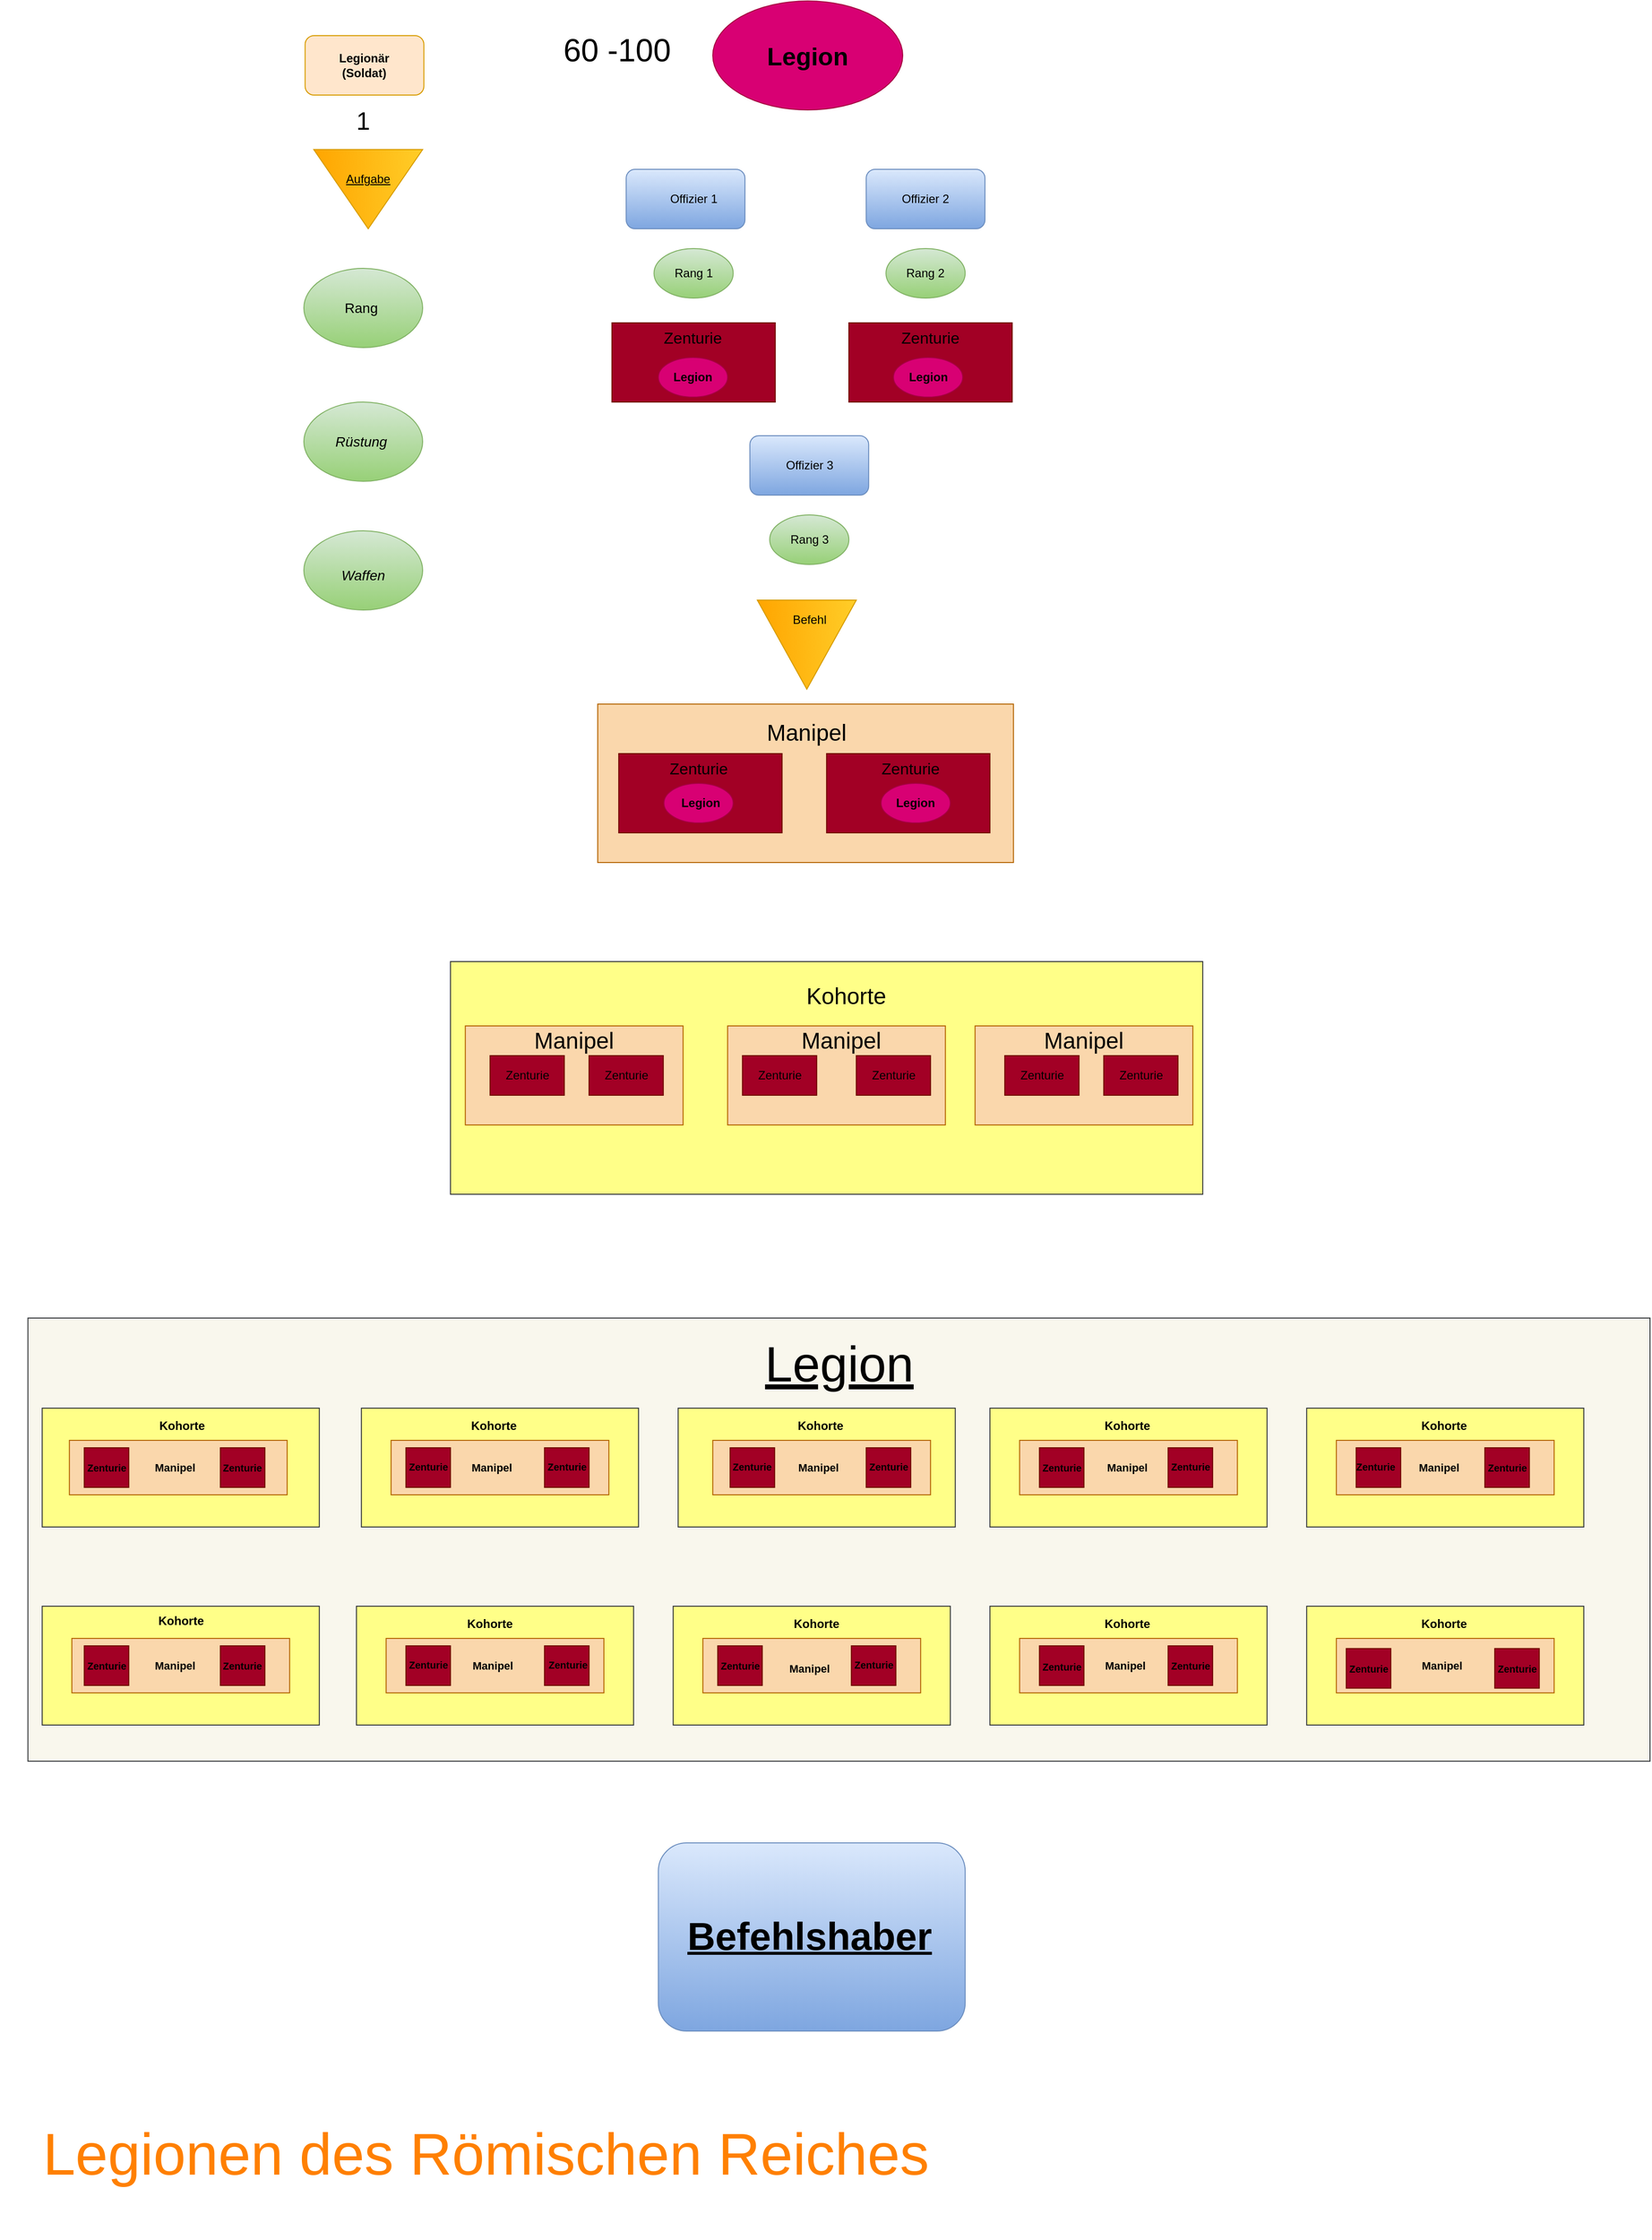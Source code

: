 <mxfile version="21.3.8" type="github">
  <diagram name="Seite-1" id="kPt4DwSDLzO4RaTnzeHO">
    <mxGraphModel dx="1976" dy="1229" grid="1" gridSize="10" guides="1" tooltips="1" connect="1" arrows="1" fold="1" page="1" pageScale="1" pageWidth="827" pageHeight="1169" math="0" shadow="0">
      <root>
        <mxCell id="0" />
        <mxCell id="1" parent="0" />
        <mxCell id="Y0GOm2_EZQEgUlRysN5h-156" value="" style="rounded=1;whiteSpace=wrap;html=1;fillColor=#ffe6cc;strokeColor=#d79b00;" vertex="1" parent="1">
          <mxGeometry x="321.25" y="65" width="120" height="60" as="geometry" />
        </mxCell>
        <mxCell id="Y0GOm2_EZQEgUlRysN5h-154" value="" style="rounded=0;whiteSpace=wrap;html=1;fillColor=#f9f7ed;strokeColor=#36393d;" vertex="1" parent="1">
          <mxGeometry x="41.24" y="1360" width="1638.75" height="447.5" as="geometry" />
        </mxCell>
        <mxCell id="Y0GOm2_EZQEgUlRysN5h-61" value="" style="rounded=0;whiteSpace=wrap;html=1;fillColor=#ffff88;strokeColor=#36393d;" vertex="1" parent="1">
          <mxGeometry x="468.12" y="1000" width="760" height="235" as="geometry" />
        </mxCell>
        <mxCell id="Y0GOm2_EZQEgUlRysN5h-28" value="" style="rounded=0;whiteSpace=wrap;html=1;fillColor=#fad7ac;strokeColor=#b46504;" vertex="1" parent="1">
          <mxGeometry x="616.87" y="740" width="420" height="160" as="geometry" />
        </mxCell>
        <mxCell id="Y0GOm2_EZQEgUlRysN5h-2" value="&lt;font color=&quot;#000000&quot;&gt;Legionär&lt;br&gt;(Soldat)&lt;/font&gt;" style="text;strokeColor=none;align=center;fillColor=none;html=1;verticalAlign=middle;whiteSpace=wrap;rounded=0;fontStyle=1" vertex="1" parent="1">
          <mxGeometry x="351.25" y="80" width="60" height="30" as="geometry" />
        </mxCell>
        <mxCell id="Y0GOm2_EZQEgUlRysN5h-3" value="" style="ellipse;whiteSpace=wrap;html=1;fillColor=#d80073;fontColor=#ffffff;strokeColor=#A50040;" vertex="1" parent="1">
          <mxGeometry x="733.12" y="30" width="191.88" height="110" as="geometry" />
        </mxCell>
        <mxCell id="Y0GOm2_EZQEgUlRysN5h-4" value="Legion" style="text;strokeColor=none;align=center;fillColor=none;html=1;verticalAlign=middle;whiteSpace=wrap;rounded=0;fontColor=#000000;fontStyle=1;fontSize=25;" vertex="1" parent="1">
          <mxGeometry x="793.97" y="65" width="70.18" height="40" as="geometry" />
        </mxCell>
        <mxCell id="Y0GOm2_EZQEgUlRysN5h-6" value="" style="rounded=0;whiteSpace=wrap;html=1;fillColor=#a20025;fontColor=#ffffff;strokeColor=#6F0000;" vertex="1" parent="1">
          <mxGeometry x="631.25" y="355" width="165" height="80" as="geometry" />
        </mxCell>
        <mxCell id="Y0GOm2_EZQEgUlRysN5h-7" value="Zenturie" style="text;strokeColor=none;align=center;fillColor=none;html=1;verticalAlign=middle;whiteSpace=wrap;rounded=0;fontColor=#000000;fontSize=16;" vertex="1" parent="1">
          <mxGeometry x="683.12" y="355" width="60" height="30" as="geometry" />
        </mxCell>
        <mxCell id="Y0GOm2_EZQEgUlRysN5h-8" value="60 -100" style="text;html=1;strokeColor=none;fillColor=none;align=center;verticalAlign=middle;whiteSpace=wrap;rounded=0;rotation=0;fontSize=32;" vertex="1" parent="1">
          <mxGeometry x="579.71" y="65" width="113.41" height="30" as="geometry" />
        </mxCell>
        <mxCell id="Y0GOm2_EZQEgUlRysN5h-9" value="" style="ellipse;whiteSpace=wrap;html=1;fillColor=#d5e8d4;strokeColor=#82b366;gradientColor=#97d077;" vertex="1" parent="1">
          <mxGeometry x="320" y="300" width="120" height="80" as="geometry" />
        </mxCell>
        <mxCell id="Y0GOm2_EZQEgUlRysN5h-10" value="" style="ellipse;whiteSpace=wrap;html=1;fillColor=#d5e8d4;gradientColor=#97d077;strokeColor=#82b366;" vertex="1" parent="1">
          <mxGeometry x="320" y="435" width="120" height="80" as="geometry" />
        </mxCell>
        <mxCell id="Y0GOm2_EZQEgUlRysN5h-11" value="" style="ellipse;whiteSpace=wrap;html=1;fillColor=#d5e8d4;gradientColor=#97d077;strokeColor=#82b366;" vertex="1" parent="1">
          <mxGeometry x="320" y="565" width="120" height="80" as="geometry" />
        </mxCell>
        <mxCell id="Y0GOm2_EZQEgUlRysN5h-12" value="Rang" style="text;strokeColor=none;align=center;fillColor=none;html=1;verticalAlign=middle;whiteSpace=wrap;rounded=0;glass=0;fontSize=14;fontColor=#000000;" vertex="1" parent="1">
          <mxGeometry x="347.5" y="325" width="60" height="30" as="geometry" />
        </mxCell>
        <mxCell id="Y0GOm2_EZQEgUlRysN5h-13" value="&lt;i&gt;Rüstung&lt;/i&gt;" style="text;strokeColor=none;align=center;fillColor=none;html=1;verticalAlign=middle;whiteSpace=wrap;rounded=0;fontSize=14;fontColor=#000000;" vertex="1" parent="1">
          <mxGeometry x="347.5" y="460" width="60" height="30" as="geometry" />
        </mxCell>
        <mxCell id="Y0GOm2_EZQEgUlRysN5h-14" value="Waffen" style="text;strokeColor=none;align=center;fillColor=none;html=1;verticalAlign=middle;whiteSpace=wrap;rounded=0;fontSize=14;fontColor=#000000;fontStyle=2" vertex="1" parent="1">
          <mxGeometry x="350" y="595" width="60" height="30" as="geometry" />
        </mxCell>
        <mxCell id="Y0GOm2_EZQEgUlRysN5h-17" value="" style="triangle;whiteSpace=wrap;html=1;rotation=90;fillColor=#ffcd28;gradientColor=#ffa500;strokeColor=#d79b00;" vertex="1" parent="1">
          <mxGeometry x="345" y="165" width="80" height="110" as="geometry" />
        </mxCell>
        <mxCell id="Y0GOm2_EZQEgUlRysN5h-19" value="Aufgabe" style="text;strokeColor=none;align=center;fillColor=none;html=1;verticalAlign=middle;whiteSpace=wrap;rounded=0;fontColor=#000000;fontStyle=4" vertex="1" parent="1">
          <mxGeometry x="355" y="195" width="60" height="30" as="geometry" />
        </mxCell>
        <mxCell id="Y0GOm2_EZQEgUlRysN5h-20" value="" style="rounded=1;whiteSpace=wrap;html=1;fillColor=#dae8fc;gradientColor=#7ea6e0;strokeColor=#6c8ebf;" vertex="1" parent="1">
          <mxGeometry x="645.62" y="200" width="120" height="60" as="geometry" />
        </mxCell>
        <mxCell id="Y0GOm2_EZQEgUlRysN5h-21" value="Offizier 1" style="text;strokeColor=none;align=center;fillColor=none;html=1;verticalAlign=middle;whiteSpace=wrap;rounded=0;fontColor=#000000;" vertex="1" parent="1">
          <mxGeometry x="683.75" y="215" width="60" height="30" as="geometry" />
        </mxCell>
        <mxCell id="Y0GOm2_EZQEgUlRysN5h-22" value="" style="triangle;whiteSpace=wrap;html=1;rotation=90;fillColor=#ffcd28;gradientColor=#ffa500;strokeColor=#d79b00;" vertex="1" parent="1">
          <mxGeometry x="783.12" y="630" width="90" height="100" as="geometry" />
        </mxCell>
        <mxCell id="Y0GOm2_EZQEgUlRysN5h-23" value="Befehl" style="text;strokeColor=none;align=center;fillColor=none;html=1;verticalAlign=middle;whiteSpace=wrap;rounded=0;fontColor=#000000;" vertex="1" parent="1">
          <mxGeometry x="801.25" y="639" width="60" height="31" as="geometry" />
        </mxCell>
        <mxCell id="Y0GOm2_EZQEgUlRysN5h-25" value="" style="rounded=0;whiteSpace=wrap;html=1;fillColor=#a20025;fontColor=#ffffff;strokeColor=#6F0000;" vertex="1" parent="1">
          <mxGeometry x="870.62" y="355" width="165" height="80" as="geometry" />
        </mxCell>
        <mxCell id="Y0GOm2_EZQEgUlRysN5h-26" value="Zenturie" style="text;strokeColor=none;align=center;fillColor=none;html=1;verticalAlign=middle;whiteSpace=wrap;rounded=0;fontColor=#000000;fontSize=16;" vertex="1" parent="1">
          <mxGeometry x="923.12" y="355" width="60" height="30" as="geometry" />
        </mxCell>
        <mxCell id="Y0GOm2_EZQEgUlRysN5h-29" value="&lt;font style=&quot;font-size: 23px;&quot; color=&quot;#000000&quot;&gt;Manipel&lt;/font&gt;" style="text;strokeColor=none;align=center;fillColor=none;html=1;verticalAlign=middle;whiteSpace=wrap;rounded=0;" vertex="1" parent="1">
          <mxGeometry x="698.12" y="754" width="260" height="30" as="geometry" />
        </mxCell>
        <mxCell id="Y0GOm2_EZQEgUlRysN5h-30" value="" style="rounded=1;whiteSpace=wrap;html=1;fillColor=#dae8fc;gradientColor=#7ea6e0;strokeColor=#6c8ebf;" vertex="1" parent="1">
          <mxGeometry x="888.11" y="200" width="120" height="60" as="geometry" />
        </mxCell>
        <mxCell id="Y0GOm2_EZQEgUlRysN5h-31" value="" style="rounded=1;whiteSpace=wrap;html=1;fillColor=#dae8fc;gradientColor=#7ea6e0;strokeColor=#6c8ebf;" vertex="1" parent="1">
          <mxGeometry x="770.62" y="469" width="120" height="60" as="geometry" />
        </mxCell>
        <mxCell id="Y0GOm2_EZQEgUlRysN5h-33" value="Offizier 2" style="text;strokeColor=none;align=center;fillColor=none;html=1;verticalAlign=middle;whiteSpace=wrap;rounded=0;fontColor=#000000;" vertex="1" parent="1">
          <mxGeometry x="918.11" y="215" width="60" height="30" as="geometry" />
        </mxCell>
        <mxCell id="Y0GOm2_EZQEgUlRysN5h-34" value="Offizier 3" style="text;strokeColor=none;align=center;fillColor=none;html=1;verticalAlign=middle;whiteSpace=wrap;rounded=0;fontColor=#000000;" vertex="1" parent="1">
          <mxGeometry x="800.62" y="484" width="60" height="30" as="geometry" />
        </mxCell>
        <mxCell id="Y0GOm2_EZQEgUlRysN5h-35" value="" style="ellipse;whiteSpace=wrap;html=1;fillColor=#d5e8d4;gradientColor=#97d077;strokeColor=#82b366;" vertex="1" parent="1">
          <mxGeometry x="673.75" y="280" width="80" height="50" as="geometry" />
        </mxCell>
        <mxCell id="Y0GOm2_EZQEgUlRysN5h-36" value="" style="ellipse;whiteSpace=wrap;html=1;fillColor=#d5e8d4;gradientColor=#97d077;strokeColor=#82b366;" vertex="1" parent="1">
          <mxGeometry x="908.11" y="280" width="80" height="50" as="geometry" />
        </mxCell>
        <mxCell id="Y0GOm2_EZQEgUlRysN5h-37" value="" style="ellipse;whiteSpace=wrap;html=1;fillColor=#d5e8d4;gradientColor=#97d077;strokeColor=#82b366;" vertex="1" parent="1">
          <mxGeometry x="790.62" y="549" width="80" height="50" as="geometry" />
        </mxCell>
        <mxCell id="Y0GOm2_EZQEgUlRysN5h-38" value="Rang 1" style="text;strokeColor=none;align=center;fillColor=none;html=1;verticalAlign=middle;whiteSpace=wrap;rounded=0;fontColor=#000000;" vertex="1" parent="1">
          <mxGeometry x="683.75" y="290" width="60" height="30" as="geometry" />
        </mxCell>
        <mxCell id="Y0GOm2_EZQEgUlRysN5h-39" value="Rang 2" style="text;strokeColor=none;align=center;fillColor=none;html=1;verticalAlign=middle;whiteSpace=wrap;rounded=0;fontColor=#000000;" vertex="1" parent="1">
          <mxGeometry x="918.11" y="290" width="60" height="30" as="geometry" />
        </mxCell>
        <mxCell id="Y0GOm2_EZQEgUlRysN5h-40" value="Rang 3" style="text;strokeColor=none;align=center;fillColor=none;html=1;verticalAlign=middle;whiteSpace=wrap;rounded=0;fontColor=#000000;" vertex="1" parent="1">
          <mxGeometry x="800.62" y="559" width="60" height="30" as="geometry" />
        </mxCell>
        <mxCell id="Y0GOm2_EZQEgUlRysN5h-43" value="" style="rounded=0;whiteSpace=wrap;html=1;fillColor=#fad7ac;strokeColor=#b46504;" vertex="1" parent="1">
          <mxGeometry x="483.12" y="1065" width="220" height="100" as="geometry" />
        </mxCell>
        <mxCell id="Y0GOm2_EZQEgUlRysN5h-44" value="" style="rounded=0;whiteSpace=wrap;html=1;fillColor=#fad7ac;strokeColor=#b46504;" vertex="1" parent="1">
          <mxGeometry x="748.12" y="1065" width="220" height="100" as="geometry" />
        </mxCell>
        <mxCell id="Y0GOm2_EZQEgUlRysN5h-45" value="" style="rounded=0;whiteSpace=wrap;html=1;fillColor=#fad7ac;strokeColor=#b46504;" vertex="1" parent="1">
          <mxGeometry x="998.12" y="1065" width="220" height="100" as="geometry" />
        </mxCell>
        <mxCell id="Y0GOm2_EZQEgUlRysN5h-46" value="" style="rounded=0;whiteSpace=wrap;html=1;fillColor=#a20025;fontColor=#ffffff;strokeColor=#6F0000;" vertex="1" parent="1">
          <mxGeometry x="508.12" y="1095" width="75" height="40" as="geometry" />
        </mxCell>
        <mxCell id="Y0GOm2_EZQEgUlRysN5h-47" value="" style="rounded=0;whiteSpace=wrap;html=1;fillColor=#a20025;fontColor=#ffffff;strokeColor=#6F0000;" vertex="1" parent="1">
          <mxGeometry x="608.12" y="1095" width="75" height="40" as="geometry" />
        </mxCell>
        <mxCell id="Y0GOm2_EZQEgUlRysN5h-48" value="" style="rounded=0;whiteSpace=wrap;html=1;fillColor=#a20025;fontColor=#ffffff;strokeColor=#6F0000;" vertex="1" parent="1">
          <mxGeometry x="763.12" y="1095" width="75" height="40" as="geometry" />
        </mxCell>
        <mxCell id="Y0GOm2_EZQEgUlRysN5h-49" value="" style="rounded=0;whiteSpace=wrap;html=1;fillColor=#a20025;fontColor=#ffffff;strokeColor=#6F0000;" vertex="1" parent="1">
          <mxGeometry x="878.12" y="1095" width="75" height="40" as="geometry" />
        </mxCell>
        <mxCell id="Y0GOm2_EZQEgUlRysN5h-50" value="" style="rounded=0;whiteSpace=wrap;html=1;fillColor=#a20025;fontColor=#ffffff;strokeColor=#6F0000;" vertex="1" parent="1">
          <mxGeometry x="1028.12" y="1095" width="75" height="40" as="geometry" />
        </mxCell>
        <mxCell id="Y0GOm2_EZQEgUlRysN5h-51" value="" style="rounded=0;whiteSpace=wrap;html=1;fillColor=#a20025;fontColor=#ffffff;strokeColor=#6F0000;" vertex="1" parent="1">
          <mxGeometry x="1128.12" y="1095" width="75" height="40" as="geometry" />
        </mxCell>
        <mxCell id="Y0GOm2_EZQEgUlRysN5h-52" value="Zenturie" style="text;strokeColor=none;align=center;fillColor=none;html=1;verticalAlign=middle;whiteSpace=wrap;rounded=0;fontColor=#000000;" vertex="1" parent="1">
          <mxGeometry x="515.62" y="1100" width="60" height="30" as="geometry" />
        </mxCell>
        <mxCell id="Y0GOm2_EZQEgUlRysN5h-53" value="Zenturie" style="text;strokeColor=none;align=center;fillColor=none;html=1;verticalAlign=middle;whiteSpace=wrap;rounded=0;fontColor=#000000;" vertex="1" parent="1">
          <mxGeometry x="615.62" y="1100" width="60" height="30" as="geometry" />
        </mxCell>
        <mxCell id="Y0GOm2_EZQEgUlRysN5h-54" value="Zenturie" style="text;strokeColor=none;align=center;fillColor=none;html=1;verticalAlign=middle;whiteSpace=wrap;rounded=0;fontColor=#000000;" vertex="1" parent="1">
          <mxGeometry x="770.62" y="1100" width="60" height="30" as="geometry" />
        </mxCell>
        <mxCell id="Y0GOm2_EZQEgUlRysN5h-55" value="Zenturie" style="text;strokeColor=none;align=center;fillColor=none;html=1;verticalAlign=middle;whiteSpace=wrap;rounded=0;fontColor=#000000;" vertex="1" parent="1">
          <mxGeometry x="885.62" y="1100" width="60" height="30" as="geometry" />
        </mxCell>
        <mxCell id="Y0GOm2_EZQEgUlRysN5h-56" value="Zenturie" style="text;strokeColor=none;align=center;fillColor=none;html=1;verticalAlign=middle;whiteSpace=wrap;rounded=0;fontColor=#000000;" vertex="1" parent="1">
          <mxGeometry x="1035.62" y="1100" width="60" height="30" as="geometry" />
        </mxCell>
        <mxCell id="Y0GOm2_EZQEgUlRysN5h-57" value="Zenturie" style="text;strokeColor=none;align=center;fillColor=none;html=1;verticalAlign=middle;whiteSpace=wrap;rounded=0;fontColor=#000000;" vertex="1" parent="1">
          <mxGeometry x="1135.62" y="1100" width="60" height="30" as="geometry" />
        </mxCell>
        <mxCell id="Y0GOm2_EZQEgUlRysN5h-58" value="&lt;font style=&quot;font-size: 23px;&quot; color=&quot;#000000&quot;&gt;Manipel&lt;/font&gt;" style="text;strokeColor=none;align=center;fillColor=none;html=1;verticalAlign=middle;whiteSpace=wrap;rounded=0;" vertex="1" parent="1">
          <mxGeometry x="463.12" y="1065" width="260" height="30" as="geometry" />
        </mxCell>
        <mxCell id="Y0GOm2_EZQEgUlRysN5h-59" value="&lt;font style=&quot;font-size: 23px;&quot; color=&quot;#000000&quot;&gt;Manipel&lt;/font&gt;" style="text;strokeColor=none;align=center;fillColor=none;html=1;verticalAlign=middle;whiteSpace=wrap;rounded=0;" vertex="1" parent="1">
          <mxGeometry x="733.12" y="1065" width="260" height="30" as="geometry" />
        </mxCell>
        <mxCell id="Y0GOm2_EZQEgUlRysN5h-60" value="&lt;font style=&quot;font-size: 23px;&quot; color=&quot;#000000&quot;&gt;Manipel&lt;/font&gt;" style="text;strokeColor=none;align=center;fillColor=none;html=1;verticalAlign=middle;whiteSpace=wrap;rounded=0;" vertex="1" parent="1">
          <mxGeometry x="978.12" y="1065" width="260" height="30" as="geometry" />
        </mxCell>
        <mxCell id="Y0GOm2_EZQEgUlRysN5h-63" value="&lt;font color=&quot;#000000&quot;&gt;&lt;span style=&quot;caret-color: rgb(0, 0, 0); font-size: 23px;&quot;&gt;Kohorte&lt;/span&gt;&lt;/font&gt;" style="text;strokeColor=none;align=center;fillColor=none;html=1;verticalAlign=middle;whiteSpace=wrap;rounded=0;" vertex="1" parent="1">
          <mxGeometry x="738.12" y="1020" width="260" height="30" as="geometry" />
        </mxCell>
        <mxCell id="Y0GOm2_EZQEgUlRysN5h-64" value="" style="ellipse;whiteSpace=wrap;html=1;fillColor=#d80073;fontColor=#ffffff;strokeColor=#A50040;" vertex="1" parent="1">
          <mxGeometry x="678.12" y="390" width="70" height="40" as="geometry" />
        </mxCell>
        <mxCell id="Y0GOm2_EZQEgUlRysN5h-65" value="Legion" style="text;strokeColor=none;align=center;fillColor=none;html=1;verticalAlign=middle;whiteSpace=wrap;rounded=0;fontColor=#000000;fontStyle=1" vertex="1" parent="1">
          <mxGeometry x="683.12" y="395" width="60" height="30" as="geometry" />
        </mxCell>
        <mxCell id="Y0GOm2_EZQEgUlRysN5h-68" value="" style="ellipse;whiteSpace=wrap;html=1;fillColor=#d80073;fontColor=#ffffff;strokeColor=#A50040;" vertex="1" parent="1">
          <mxGeometry x="915.62" y="390" width="70" height="40" as="geometry" />
        </mxCell>
        <mxCell id="Y0GOm2_EZQEgUlRysN5h-69" value="Legion" style="text;strokeColor=none;align=center;fillColor=none;html=1;verticalAlign=middle;whiteSpace=wrap;rounded=0;fontColor=#000000;fontStyle=1" vertex="1" parent="1">
          <mxGeometry x="920.62" y="395" width="60" height="30" as="geometry" />
        </mxCell>
        <mxCell id="Y0GOm2_EZQEgUlRysN5h-70" value="" style="rounded=0;whiteSpace=wrap;html=1;fillColor=#ffff88;strokeColor=#36393d;" vertex="1" parent="1">
          <mxGeometry x="55.62" y="1451" width="280" height="120" as="geometry" />
        </mxCell>
        <mxCell id="Y0GOm2_EZQEgUlRysN5h-71" value="" style="rounded=0;whiteSpace=wrap;html=1;fillColor=#ffff88;strokeColor=#36393d;" vertex="1" parent="1">
          <mxGeometry x="55.62" y="1651" width="280" height="120" as="geometry" />
        </mxCell>
        <mxCell id="Y0GOm2_EZQEgUlRysN5h-72" value="" style="rounded=0;whiteSpace=wrap;html=1;fillColor=#ffff88;strokeColor=#36393d;" vertex="1" parent="1">
          <mxGeometry x="378.12" y="1451" width="280" height="120" as="geometry" />
        </mxCell>
        <mxCell id="Y0GOm2_EZQEgUlRysN5h-73" value="" style="rounded=0;whiteSpace=wrap;html=1;fillColor=#ffff88;strokeColor=#36393d;" vertex="1" parent="1">
          <mxGeometry x="698.12" y="1451" width="280" height="120" as="geometry" />
        </mxCell>
        <mxCell id="Y0GOm2_EZQEgUlRysN5h-74" value="" style="rounded=0;whiteSpace=wrap;html=1;fillColor=#ffff88;strokeColor=#36393d;" vertex="1" parent="1">
          <mxGeometry x="373.12" y="1651" width="280" height="120" as="geometry" />
        </mxCell>
        <mxCell id="Y0GOm2_EZQEgUlRysN5h-75" value="" style="rounded=0;whiteSpace=wrap;html=1;fillColor=#ffff88;strokeColor=#36393d;" vertex="1" parent="1">
          <mxGeometry x="693.12" y="1651" width="280" height="120" as="geometry" />
        </mxCell>
        <mxCell id="Y0GOm2_EZQEgUlRysN5h-76" value="" style="rounded=0;whiteSpace=wrap;html=1;fillColor=#ffff88;strokeColor=#36393d;" vertex="1" parent="1">
          <mxGeometry x="1013.12" y="1451" width="280" height="120" as="geometry" />
        </mxCell>
        <mxCell id="Y0GOm2_EZQEgUlRysN5h-77" value="" style="rounded=0;whiteSpace=wrap;html=1;fillColor=#ffff88;strokeColor=#36393d;" vertex="1" parent="1">
          <mxGeometry x="1013.12" y="1651" width="280" height="120" as="geometry" />
        </mxCell>
        <mxCell id="Y0GOm2_EZQEgUlRysN5h-78" value="" style="rounded=0;whiteSpace=wrap;html=1;fillColor=#ffff88;strokeColor=#36393d;" vertex="1" parent="1">
          <mxGeometry x="1333.12" y="1451" width="280" height="120" as="geometry" />
        </mxCell>
        <mxCell id="Y0GOm2_EZQEgUlRysN5h-79" value="" style="rounded=0;whiteSpace=wrap;html=1;fillColor=#ffff88;strokeColor=#36393d;" vertex="1" parent="1">
          <mxGeometry x="1333.12" y="1651" width="280" height="120" as="geometry" />
        </mxCell>
        <mxCell id="Y0GOm2_EZQEgUlRysN5h-80" value="" style="rounded=0;whiteSpace=wrap;html=1;fillColor=#fad7ac;strokeColor=#b46504;" vertex="1" parent="1">
          <mxGeometry x="83.12" y="1483.5" width="220" height="55" as="geometry" />
        </mxCell>
        <mxCell id="Y0GOm2_EZQEgUlRysN5h-81" value="" style="rounded=0;whiteSpace=wrap;html=1;fillColor=#fad7ac;strokeColor=#b46504;" vertex="1" parent="1">
          <mxGeometry x="85.62" y="1683.5" width="220" height="55" as="geometry" />
        </mxCell>
        <mxCell id="Y0GOm2_EZQEgUlRysN5h-82" value="" style="rounded=0;whiteSpace=wrap;html=1;fillColor=#fad7ac;strokeColor=#b46504;" vertex="1" parent="1">
          <mxGeometry x="403.12" y="1683.5" width="220" height="55" as="geometry" />
        </mxCell>
        <mxCell id="Y0GOm2_EZQEgUlRysN5h-83" value="" style="rounded=0;whiteSpace=wrap;html=1;fillColor=#fad7ac;strokeColor=#b46504;" vertex="1" parent="1">
          <mxGeometry x="408.12" y="1483.5" width="220" height="55" as="geometry" />
        </mxCell>
        <mxCell id="Y0GOm2_EZQEgUlRysN5h-84" value="" style="rounded=0;whiteSpace=wrap;html=1;fillColor=#fad7ac;strokeColor=#b46504;" vertex="1" parent="1">
          <mxGeometry x="733.12" y="1483.5" width="220" height="55" as="geometry" />
        </mxCell>
        <mxCell id="Y0GOm2_EZQEgUlRysN5h-85" value="" style="rounded=0;whiteSpace=wrap;html=1;fillColor=#fad7ac;strokeColor=#b46504;" vertex="1" parent="1">
          <mxGeometry x="723.12" y="1683.5" width="220" height="55" as="geometry" />
        </mxCell>
        <mxCell id="Y0GOm2_EZQEgUlRysN5h-86" value="" style="rounded=0;whiteSpace=wrap;html=1;fillColor=#fad7ac;strokeColor=#b46504;" vertex="1" parent="1">
          <mxGeometry x="1043.12" y="1683.5" width="220" height="55" as="geometry" />
        </mxCell>
        <mxCell id="Y0GOm2_EZQEgUlRysN5h-87" value="" style="rounded=0;whiteSpace=wrap;html=1;fillColor=#fad7ac;strokeColor=#b46504;" vertex="1" parent="1">
          <mxGeometry x="1043.12" y="1483.5" width="220" height="55" as="geometry" />
        </mxCell>
        <mxCell id="Y0GOm2_EZQEgUlRysN5h-88" value="" style="rounded=0;whiteSpace=wrap;html=1;fillColor=#fad7ac;strokeColor=#b46504;" vertex="1" parent="1">
          <mxGeometry x="1363.12" y="1483.5" width="220" height="55" as="geometry" />
        </mxCell>
        <mxCell id="Y0GOm2_EZQEgUlRysN5h-89" value="" style="rounded=0;whiteSpace=wrap;html=1;fillColor=#fad7ac;strokeColor=#b46504;" vertex="1" parent="1">
          <mxGeometry x="1363.12" y="1683.5" width="220" height="55" as="geometry" />
        </mxCell>
        <mxCell id="Y0GOm2_EZQEgUlRysN5h-90" value="&lt;font color=&quot;#000000&quot; style=&quot;font-size: 12px;&quot;&gt;&lt;span style=&quot;caret-color: rgb(0, 0, 0); font-size: 12px;&quot;&gt;Kohorte&lt;/span&gt;&lt;/font&gt;" style="text;strokeColor=none;align=center;fillColor=none;html=1;verticalAlign=middle;whiteSpace=wrap;rounded=0;fontSize=12;fontStyle=1" vertex="1" parent="1">
          <mxGeometry x="88.12" y="1453.5" width="217.5" height="30" as="geometry" />
        </mxCell>
        <mxCell id="Y0GOm2_EZQEgUlRysN5h-91" value="&lt;font color=&quot;#000000&quot; style=&quot;font-size: 12px;&quot;&gt;&lt;span style=&quot;caret-color: rgb(0, 0, 0); font-size: 12px;&quot;&gt;Kohorte&lt;/span&gt;&lt;/font&gt;" style="text;strokeColor=none;align=center;fillColor=none;html=1;verticalAlign=middle;whiteSpace=wrap;rounded=0;fontSize=12;fontStyle=1" vertex="1" parent="1">
          <mxGeometry x="86.87" y="1651" width="217.5" height="30" as="geometry" />
        </mxCell>
        <mxCell id="Y0GOm2_EZQEgUlRysN5h-92" value="&lt;font color=&quot;#000000&quot; style=&quot;font-size: 12px;&quot;&gt;&lt;span style=&quot;caret-color: rgb(0, 0, 0); font-size: 12px;&quot;&gt;Kohorte&lt;/span&gt;&lt;/font&gt;" style="text;strokeColor=none;align=center;fillColor=none;html=1;verticalAlign=middle;whiteSpace=wrap;rounded=0;fontSize=12;fontStyle=1" vertex="1" parent="1">
          <mxGeometry x="399.37" y="1653.5" width="217.5" height="30" as="geometry" />
        </mxCell>
        <mxCell id="Y0GOm2_EZQEgUlRysN5h-93" value="&lt;font color=&quot;#000000&quot; style=&quot;font-size: 12px;&quot;&gt;&lt;span style=&quot;caret-color: rgb(0, 0, 0); font-size: 12px;&quot;&gt;Kohorte&lt;/span&gt;&lt;/font&gt;" style="text;strokeColor=none;align=center;fillColor=none;html=1;verticalAlign=middle;whiteSpace=wrap;rounded=0;fontSize=12;fontStyle=1" vertex="1" parent="1">
          <mxGeometry x="403.12" y="1453.5" width="217.5" height="30" as="geometry" />
        </mxCell>
        <mxCell id="Y0GOm2_EZQEgUlRysN5h-94" value="&lt;font color=&quot;#000000&quot; style=&quot;font-size: 12px;&quot;&gt;&lt;span style=&quot;caret-color: rgb(0, 0, 0); font-size: 12px;&quot;&gt;Kohorte&lt;/span&gt;&lt;/font&gt;" style="text;strokeColor=none;align=center;fillColor=none;html=1;verticalAlign=middle;whiteSpace=wrap;rounded=0;fontSize=12;fontStyle=1" vertex="1" parent="1">
          <mxGeometry x="733.12" y="1453.5" width="217.5" height="30" as="geometry" />
        </mxCell>
        <mxCell id="Y0GOm2_EZQEgUlRysN5h-95" value="&lt;font color=&quot;#000000&quot; style=&quot;font-size: 12px;&quot;&gt;&lt;span style=&quot;caret-color: rgb(0, 0, 0); font-size: 12px;&quot;&gt;Kohorte&lt;/span&gt;&lt;/font&gt;" style="text;strokeColor=none;align=center;fillColor=none;html=1;verticalAlign=middle;whiteSpace=wrap;rounded=0;fontSize=12;fontStyle=1" vertex="1" parent="1">
          <mxGeometry x="729.37" y="1653.5" width="217.5" height="30" as="geometry" />
        </mxCell>
        <mxCell id="Y0GOm2_EZQEgUlRysN5h-96" value="&lt;font color=&quot;#000000&quot; style=&quot;font-size: 12px;&quot;&gt;&lt;span style=&quot;caret-color: rgb(0, 0, 0); font-size: 12px;&quot;&gt;Kohorte&lt;/span&gt;&lt;/font&gt;" style="text;strokeColor=none;align=center;fillColor=none;html=1;verticalAlign=middle;whiteSpace=wrap;rounded=0;fontSize=12;fontStyle=1" vertex="1" parent="1">
          <mxGeometry x="1043.12" y="1453.5" width="217.5" height="30" as="geometry" />
        </mxCell>
        <mxCell id="Y0GOm2_EZQEgUlRysN5h-97" value="&lt;font color=&quot;#000000&quot; style=&quot;font-size: 12px;&quot;&gt;&lt;span style=&quot;caret-color: rgb(0, 0, 0); font-size: 12px;&quot;&gt;Kohorte&lt;/span&gt;&lt;/font&gt;" style="text;strokeColor=none;align=center;fillColor=none;html=1;verticalAlign=middle;whiteSpace=wrap;rounded=0;fontSize=12;fontStyle=1" vertex="1" parent="1">
          <mxGeometry x="1363.12" y="1453.5" width="217.5" height="30" as="geometry" />
        </mxCell>
        <mxCell id="Y0GOm2_EZQEgUlRysN5h-98" value="&lt;font color=&quot;#000000&quot; style=&quot;font-size: 12px;&quot;&gt;&lt;span style=&quot;caret-color: rgb(0, 0, 0); font-size: 12px;&quot;&gt;Kohorte&lt;/span&gt;&lt;/font&gt;" style="text;strokeColor=none;align=center;fillColor=none;html=1;verticalAlign=middle;whiteSpace=wrap;rounded=0;fontSize=12;fontStyle=1" vertex="1" parent="1">
          <mxGeometry x="1043.12" y="1653.5" width="217.5" height="30" as="geometry" />
        </mxCell>
        <mxCell id="Y0GOm2_EZQEgUlRysN5h-99" value="&lt;font color=&quot;#000000&quot; style=&quot;font-size: 12px;&quot;&gt;&lt;span style=&quot;caret-color: rgb(0, 0, 0); font-size: 12px;&quot;&gt;Kohorte&lt;/span&gt;&lt;/font&gt;" style="text;strokeColor=none;align=center;fillColor=none;html=1;verticalAlign=middle;whiteSpace=wrap;rounded=0;fontSize=12;fontStyle=1" vertex="1" parent="1">
          <mxGeometry x="1363.12" y="1653.5" width="217.5" height="30" as="geometry" />
        </mxCell>
        <mxCell id="Y0GOm2_EZQEgUlRysN5h-100" value="&lt;font style=&quot;font-size: 11px;&quot; color=&quot;#000000&quot;&gt;Manipel&lt;/font&gt;" style="text;strokeColor=none;align=center;fillColor=none;html=1;verticalAlign=middle;whiteSpace=wrap;rounded=0;fontSize=11;fontStyle=1" vertex="1" parent="1">
          <mxGeometry x="76.87" y="1497.25" width="226.25" height="27.5" as="geometry" />
        </mxCell>
        <mxCell id="Y0GOm2_EZQEgUlRysN5h-101" value="&lt;font style=&quot;font-size: 11px;&quot; color=&quot;#000000&quot;&gt;Manipel&lt;/font&gt;" style="text;strokeColor=none;align=center;fillColor=none;html=1;verticalAlign=middle;whiteSpace=wrap;rounded=0;fontSize=11;fontStyle=1" vertex="1" parent="1">
          <mxGeometry x="76.87" y="1697.25" width="226.25" height="27.5" as="geometry" />
        </mxCell>
        <mxCell id="Y0GOm2_EZQEgUlRysN5h-102" value="&lt;font style=&quot;font-size: 11px;&quot; color=&quot;#000000&quot;&gt;Manipel&lt;/font&gt;" style="text;strokeColor=none;align=center;fillColor=none;html=1;verticalAlign=middle;whiteSpace=wrap;rounded=0;fontSize=11;fontStyle=1" vertex="1" parent="1">
          <mxGeometry x="398.12" y="1697.25" width="226.25" height="27.5" as="geometry" />
        </mxCell>
        <mxCell id="Y0GOm2_EZQEgUlRysN5h-103" value="&lt;font style=&quot;font-size: 11px;&quot; color=&quot;#000000&quot;&gt;Manipel&lt;/font&gt;" style="text;strokeColor=none;align=center;fillColor=none;html=1;verticalAlign=middle;whiteSpace=wrap;rounded=0;fontSize=11;fontStyle=1" vertex="1" parent="1">
          <mxGeometry x="396.87" y="1497.25" width="226.25" height="27.5" as="geometry" />
        </mxCell>
        <mxCell id="Y0GOm2_EZQEgUlRysN5h-104" value="&lt;font style=&quot;font-size: 11px;&quot; color=&quot;#000000&quot;&gt;Manipel&lt;/font&gt;" style="text;strokeColor=none;align=center;fillColor=none;html=1;verticalAlign=middle;whiteSpace=wrap;rounded=0;fontSize=11;fontStyle=1" vertex="1" parent="1">
          <mxGeometry x="718.12" y="1700" width="226.25" height="27.5" as="geometry" />
        </mxCell>
        <mxCell id="Y0GOm2_EZQEgUlRysN5h-105" value="&lt;font style=&quot;font-size: 11px;&quot; color=&quot;#000000&quot;&gt;Manipel&lt;/font&gt;" style="text;strokeColor=none;align=center;fillColor=none;html=1;verticalAlign=middle;whiteSpace=wrap;rounded=0;fontSize=11;fontStyle=1" vertex="1" parent="1">
          <mxGeometry x="726.87" y="1497.25" width="226.25" height="27.5" as="geometry" />
        </mxCell>
        <mxCell id="Y0GOm2_EZQEgUlRysN5h-106" value="&lt;font style=&quot;font-size: 11px;&quot; color=&quot;#000000&quot;&gt;Manipel&lt;/font&gt;" style="text;strokeColor=none;align=center;fillColor=none;html=1;verticalAlign=middle;whiteSpace=wrap;rounded=0;fontSize=11;fontStyle=1" vertex="1" parent="1">
          <mxGeometry x="1038.74" y="1497.25" width="226.25" height="27.5" as="geometry" />
        </mxCell>
        <mxCell id="Y0GOm2_EZQEgUlRysN5h-107" value="&lt;font style=&quot;font-size: 11px;&quot; color=&quot;#000000&quot;&gt;Manipel&lt;/font&gt;" style="text;strokeColor=none;align=center;fillColor=none;html=1;verticalAlign=middle;whiteSpace=wrap;rounded=0;fontSize=11;fontStyle=1" vertex="1" parent="1">
          <mxGeometry x="1036.87" y="1697.25" width="226.25" height="27.5" as="geometry" />
        </mxCell>
        <mxCell id="Y0GOm2_EZQEgUlRysN5h-108" value="&lt;font style=&quot;font-size: 11px;&quot; color=&quot;#000000&quot;&gt;Manipel&lt;/font&gt;" style="text;strokeColor=none;align=center;fillColor=none;html=1;verticalAlign=middle;whiteSpace=wrap;rounded=0;fontSize=11;fontStyle=1" vertex="1" parent="1">
          <mxGeometry x="1354.37" y="1497.25" width="226.25" height="27.5" as="geometry" />
        </mxCell>
        <mxCell id="Y0GOm2_EZQEgUlRysN5h-109" value="&lt;font style=&quot;font-size: 11px;&quot; color=&quot;#000000&quot;&gt;Manipel&lt;/font&gt;" style="text;strokeColor=none;align=center;fillColor=none;html=1;verticalAlign=middle;whiteSpace=wrap;rounded=0;fontSize=11;fontStyle=1" vertex="1" parent="1">
          <mxGeometry x="1356.87" y="1697.25" width="226.25" height="27.5" as="geometry" />
        </mxCell>
        <mxCell id="Y0GOm2_EZQEgUlRysN5h-114" value="" style="rounded=0;whiteSpace=wrap;html=1;fillColor=#a20025;fontColor=#ffffff;strokeColor=#6F0000;" vertex="1" parent="1">
          <mxGeometry x="98.12" y="1491" width="45" height="40" as="geometry" />
        </mxCell>
        <mxCell id="Y0GOm2_EZQEgUlRysN5h-115" value="" style="rounded=0;whiteSpace=wrap;html=1;fillColor=#a20025;fontColor=#ffffff;strokeColor=#6F0000;" vertex="1" parent="1">
          <mxGeometry x="235.62" y="1491" width="45" height="40" as="geometry" />
        </mxCell>
        <mxCell id="Y0GOm2_EZQEgUlRysN5h-116" value="" style="rounded=0;whiteSpace=wrap;html=1;fillColor=#a20025;fontColor=#ffffff;strokeColor=#6F0000;" vertex="1" parent="1">
          <mxGeometry x="98.12" y="1691" width="45" height="40" as="geometry" />
        </mxCell>
        <mxCell id="Y0GOm2_EZQEgUlRysN5h-117" value="" style="rounded=0;whiteSpace=wrap;html=1;fillColor=#a20025;fontColor=#ffffff;strokeColor=#6F0000;" vertex="1" parent="1">
          <mxGeometry x="235.62" y="1691" width="45" height="40" as="geometry" />
        </mxCell>
        <mxCell id="Y0GOm2_EZQEgUlRysN5h-118" value="" style="rounded=0;whiteSpace=wrap;html=1;fillColor=#a20025;fontColor=#ffffff;strokeColor=#6F0000;" vertex="1" parent="1">
          <mxGeometry x="423.12" y="1491" width="45" height="40" as="geometry" />
        </mxCell>
        <mxCell id="Y0GOm2_EZQEgUlRysN5h-119" value="" style="rounded=0;whiteSpace=wrap;html=1;fillColor=#a20025;fontColor=#ffffff;strokeColor=#6F0000;" vertex="1" parent="1">
          <mxGeometry x="563.12" y="1491" width="45" height="40" as="geometry" />
        </mxCell>
        <mxCell id="Y0GOm2_EZQEgUlRysN5h-120" value="" style="rounded=0;whiteSpace=wrap;html=1;fillColor=#a20025;fontColor=#ffffff;strokeColor=#6F0000;" vertex="1" parent="1">
          <mxGeometry x="423.12" y="1691" width="45" height="40" as="geometry" />
        </mxCell>
        <mxCell id="Y0GOm2_EZQEgUlRysN5h-121" value="" style="rounded=0;whiteSpace=wrap;html=1;fillColor=#a20025;fontColor=#ffffff;strokeColor=#6F0000;" vertex="1" parent="1">
          <mxGeometry x="563.12" y="1691" width="45" height="40" as="geometry" />
        </mxCell>
        <mxCell id="Y0GOm2_EZQEgUlRysN5h-122" value="" style="rounded=0;whiteSpace=wrap;html=1;fillColor=#a20025;fontColor=#ffffff;strokeColor=#6F0000;" vertex="1" parent="1">
          <mxGeometry x="750.62" y="1491" width="45" height="40" as="geometry" />
        </mxCell>
        <mxCell id="Y0GOm2_EZQEgUlRysN5h-123" value="" style="rounded=0;whiteSpace=wrap;html=1;fillColor=#a20025;fontColor=#ffffff;strokeColor=#6F0000;" vertex="1" parent="1">
          <mxGeometry x="888.12" y="1491" width="45" height="40" as="geometry" />
        </mxCell>
        <mxCell id="Y0GOm2_EZQEgUlRysN5h-124" value="" style="rounded=0;whiteSpace=wrap;html=1;fillColor=#a20025;fontColor=#ffffff;strokeColor=#6F0000;" vertex="1" parent="1">
          <mxGeometry x="738.12" y="1691" width="45" height="40" as="geometry" />
        </mxCell>
        <mxCell id="Y0GOm2_EZQEgUlRysN5h-125" value="" style="rounded=0;whiteSpace=wrap;html=1;fillColor=#a20025;fontColor=#ffffff;strokeColor=#6F0000;" vertex="1" parent="1">
          <mxGeometry x="873.12" y="1691" width="45" height="40" as="geometry" />
        </mxCell>
        <mxCell id="Y0GOm2_EZQEgUlRysN5h-126" value="" style="rounded=0;whiteSpace=wrap;html=1;fillColor=#a20025;fontColor=#ffffff;strokeColor=#6F0000;" vertex="1" parent="1">
          <mxGeometry x="1063.12" y="1491" width="45" height="40" as="geometry" />
        </mxCell>
        <mxCell id="Y0GOm2_EZQEgUlRysN5h-127" value="" style="rounded=0;whiteSpace=wrap;html=1;fillColor=#a20025;fontColor=#ffffff;strokeColor=#6F0000;" vertex="1" parent="1">
          <mxGeometry x="1193.12" y="1491" width="45" height="40" as="geometry" />
        </mxCell>
        <mxCell id="Y0GOm2_EZQEgUlRysN5h-128" value="" style="rounded=0;whiteSpace=wrap;html=1;fillColor=#a20025;fontColor=#ffffff;strokeColor=#6F0000;" vertex="1" parent="1">
          <mxGeometry x="1063.12" y="1691" width="45" height="40" as="geometry" />
        </mxCell>
        <mxCell id="Y0GOm2_EZQEgUlRysN5h-129" value="" style="rounded=0;whiteSpace=wrap;html=1;fillColor=#a20025;fontColor=#ffffff;strokeColor=#6F0000;" vertex="1" parent="1">
          <mxGeometry x="1193.12" y="1691" width="45" height="40" as="geometry" />
        </mxCell>
        <mxCell id="Y0GOm2_EZQEgUlRysN5h-130" value="" style="rounded=0;whiteSpace=wrap;html=1;fillColor=#a20025;fontColor=#ffffff;strokeColor=#6F0000;" vertex="1" parent="1">
          <mxGeometry x="1383.12" y="1491" width="45" height="40" as="geometry" />
        </mxCell>
        <mxCell id="Y0GOm2_EZQEgUlRysN5h-131" value="" style="rounded=0;whiteSpace=wrap;html=1;fillColor=#a20025;fontColor=#ffffff;strokeColor=#6F0000;" vertex="1" parent="1">
          <mxGeometry x="1513.12" y="1491" width="45" height="40" as="geometry" />
        </mxCell>
        <mxCell id="Y0GOm2_EZQEgUlRysN5h-132" value="" style="rounded=0;whiteSpace=wrap;html=1;fillColor=#a20025;fontColor=#ffffff;strokeColor=#6F0000;" vertex="1" parent="1">
          <mxGeometry x="1373.12" y="1693.75" width="45" height="40" as="geometry" />
        </mxCell>
        <mxCell id="Y0GOm2_EZQEgUlRysN5h-133" value="" style="rounded=0;whiteSpace=wrap;html=1;fillColor=#a20025;fontColor=#ffffff;strokeColor=#6F0000;" vertex="1" parent="1">
          <mxGeometry x="1523.12" y="1693.75" width="45" height="40" as="geometry" />
        </mxCell>
        <mxCell id="Y0GOm2_EZQEgUlRysN5h-134" value="Zenturie" style="text;strokeColor=none;align=center;fillColor=none;html=1;verticalAlign=middle;whiteSpace=wrap;rounded=0;fontSize=10;fontColor=#000000;fontStyle=1" vertex="1" parent="1">
          <mxGeometry x="90.62" y="1496" width="60" height="30" as="geometry" />
        </mxCell>
        <mxCell id="Y0GOm2_EZQEgUlRysN5h-135" value="Zenturie" style="text;strokeColor=none;align=center;fillColor=none;html=1;verticalAlign=middle;whiteSpace=wrap;rounded=0;fontSize=10;fontColor=#000000;fontStyle=1" vertex="1" parent="1">
          <mxGeometry x="228.12" y="1496" width="60" height="30" as="geometry" />
        </mxCell>
        <mxCell id="Y0GOm2_EZQEgUlRysN5h-136" value="Zenturie" style="text;strokeColor=none;align=center;fillColor=none;html=1;verticalAlign=middle;whiteSpace=wrap;rounded=0;fontSize=10;fontColor=#000000;fontStyle=1" vertex="1" parent="1">
          <mxGeometry x="90.62" y="1696" width="60" height="30" as="geometry" />
        </mxCell>
        <mxCell id="Y0GOm2_EZQEgUlRysN5h-137" value="Zenturie" style="text;strokeColor=none;align=center;fillColor=none;html=1;verticalAlign=middle;whiteSpace=wrap;rounded=0;fontSize=10;fontColor=#000000;fontStyle=1" vertex="1" parent="1">
          <mxGeometry x="228.12" y="1696" width="60" height="30" as="geometry" />
        </mxCell>
        <mxCell id="Y0GOm2_EZQEgUlRysN5h-138" value="Zenturie" style="text;strokeColor=none;align=center;fillColor=none;html=1;verticalAlign=middle;whiteSpace=wrap;rounded=0;fontSize=10;fontColor=#000000;fontStyle=1" vertex="1" parent="1">
          <mxGeometry x="415.62" y="1694.75" width="60" height="30" as="geometry" />
        </mxCell>
        <mxCell id="Y0GOm2_EZQEgUlRysN5h-139" value="Zenturie" style="text;strokeColor=none;align=center;fillColor=none;html=1;verticalAlign=middle;whiteSpace=wrap;rounded=0;fontSize=10;fontColor=#000000;fontStyle=1" vertex="1" parent="1">
          <mxGeometry x="556.87" y="1694.75" width="60" height="30" as="geometry" />
        </mxCell>
        <mxCell id="Y0GOm2_EZQEgUlRysN5h-140" value="Zenturie" style="text;strokeColor=none;align=center;fillColor=none;html=1;verticalAlign=middle;whiteSpace=wrap;rounded=0;fontSize=10;fontColor=#000000;fontStyle=1" vertex="1" parent="1">
          <mxGeometry x="555.62" y="1494.75" width="60" height="30" as="geometry" />
        </mxCell>
        <mxCell id="Y0GOm2_EZQEgUlRysN5h-141" value="Zenturie" style="text;strokeColor=none;align=center;fillColor=none;html=1;verticalAlign=middle;whiteSpace=wrap;rounded=0;fontSize=10;fontColor=#000000;fontStyle=1" vertex="1" parent="1">
          <mxGeometry x="415.62" y="1494.75" width="60" height="30" as="geometry" />
        </mxCell>
        <mxCell id="Y0GOm2_EZQEgUlRysN5h-142" value="Zenturie" style="text;strokeColor=none;align=center;fillColor=none;html=1;verticalAlign=middle;whiteSpace=wrap;rounded=0;fontSize=10;fontColor=#000000;fontStyle=1" vertex="1" parent="1">
          <mxGeometry x="743.12" y="1494.75" width="60" height="30" as="geometry" />
        </mxCell>
        <mxCell id="Y0GOm2_EZQEgUlRysN5h-143" value="Zenturie" style="text;strokeColor=none;align=center;fillColor=none;html=1;verticalAlign=middle;whiteSpace=wrap;rounded=0;fontSize=10;fontColor=#000000;fontStyle=1" vertex="1" parent="1">
          <mxGeometry x="880.62" y="1494.75" width="60" height="30" as="geometry" />
        </mxCell>
        <mxCell id="Y0GOm2_EZQEgUlRysN5h-144" value="Zenturie" style="text;strokeColor=none;align=center;fillColor=none;html=1;verticalAlign=middle;whiteSpace=wrap;rounded=0;fontSize=10;fontColor=#000000;fontStyle=1" vertex="1" parent="1">
          <mxGeometry x="730.62" y="1696" width="60" height="30" as="geometry" />
        </mxCell>
        <mxCell id="Y0GOm2_EZQEgUlRysN5h-145" value="Zenturie" style="text;strokeColor=none;align=center;fillColor=none;html=1;verticalAlign=middle;whiteSpace=wrap;rounded=0;fontSize=10;fontColor=#000000;fontStyle=1" vertex="1" parent="1">
          <mxGeometry x="865.62" y="1694.75" width="60" height="30" as="geometry" />
        </mxCell>
        <mxCell id="Y0GOm2_EZQEgUlRysN5h-146" value="Zenturie" style="text;strokeColor=none;align=center;fillColor=none;html=1;verticalAlign=middle;whiteSpace=wrap;rounded=0;fontSize=10;fontColor=#000000;fontStyle=1" vertex="1" parent="1">
          <mxGeometry x="1055.62" y="1496" width="60" height="30" as="geometry" />
        </mxCell>
        <mxCell id="Y0GOm2_EZQEgUlRysN5h-147" value="Zenturie" style="text;strokeColor=none;align=center;fillColor=none;html=1;verticalAlign=middle;whiteSpace=wrap;rounded=0;fontSize=10;fontColor=#000000;fontStyle=1" vertex="1" parent="1">
          <mxGeometry x="1185.62" y="1494.75" width="60" height="30" as="geometry" />
        </mxCell>
        <mxCell id="Y0GOm2_EZQEgUlRysN5h-148" value="Zenturie" style="text;strokeColor=none;align=center;fillColor=none;html=1;verticalAlign=middle;whiteSpace=wrap;rounded=0;fontSize=10;fontColor=#000000;fontStyle=1" vertex="1" parent="1">
          <mxGeometry x="1055.62" y="1697.25" width="60" height="30" as="geometry" />
        </mxCell>
        <mxCell id="Y0GOm2_EZQEgUlRysN5h-149" value="Zenturie" style="text;strokeColor=none;align=center;fillColor=none;html=1;verticalAlign=middle;whiteSpace=wrap;rounded=0;fontSize=10;fontColor=#000000;fontStyle=1" vertex="1" parent="1">
          <mxGeometry x="1185.62" y="1696" width="60" height="30" as="geometry" />
        </mxCell>
        <mxCell id="Y0GOm2_EZQEgUlRysN5h-150" value="Zenturie" style="text;strokeColor=none;align=center;fillColor=none;html=1;verticalAlign=middle;whiteSpace=wrap;rounded=0;fontSize=10;fontColor=#000000;fontStyle=1" vertex="1" parent="1">
          <mxGeometry x="1373.12" y="1494.75" width="60" height="30" as="geometry" />
        </mxCell>
        <mxCell id="Y0GOm2_EZQEgUlRysN5h-151" value="Zenturie" style="text;strokeColor=none;align=center;fillColor=none;html=1;verticalAlign=middle;whiteSpace=wrap;rounded=0;fontSize=10;fontColor=#000000;fontStyle=1" vertex="1" parent="1">
          <mxGeometry x="1505.62" y="1496" width="60" height="30" as="geometry" />
        </mxCell>
        <mxCell id="Y0GOm2_EZQEgUlRysN5h-152" value="Zenturie" style="text;strokeColor=none;align=center;fillColor=none;html=1;verticalAlign=middle;whiteSpace=wrap;rounded=0;fontSize=10;fontColor=#000000;fontStyle=1" vertex="1" parent="1">
          <mxGeometry x="1365.62" y="1698.75" width="60" height="30" as="geometry" />
        </mxCell>
        <mxCell id="Y0GOm2_EZQEgUlRysN5h-153" value="Zenturie" style="text;strokeColor=none;align=center;fillColor=none;html=1;verticalAlign=middle;whiteSpace=wrap;rounded=0;fontSize=10;fontColor=#000000;fontStyle=1" vertex="1" parent="1">
          <mxGeometry x="1515.62" y="1698.75" width="60" height="30" as="geometry" />
        </mxCell>
        <mxCell id="Y0GOm2_EZQEgUlRysN5h-155" value="Legion" style="text;strokeColor=none;align=center;fillColor=none;html=1;verticalAlign=middle;whiteSpace=wrap;rounded=0;fontColor=#000000;fontSize=50;fontStyle=4" vertex="1" parent="1">
          <mxGeometry x="595.62" y="1391" width="530" height="30" as="geometry" />
        </mxCell>
        <mxCell id="Y0GOm2_EZQEgUlRysN5h-157" value="" style="rounded=1;whiteSpace=wrap;html=1;fillColor=#dae8fc;gradientColor=#7ea6e0;strokeColor=#6c8ebf;" vertex="1" parent="1">
          <mxGeometry x="678.12" y="1890" width="310" height="190" as="geometry" />
        </mxCell>
        <mxCell id="Y0GOm2_EZQEgUlRysN5h-158" value="Befehlshaber" style="text;strokeColor=none;align=center;fillColor=none;html=1;verticalAlign=middle;whiteSpace=wrap;rounded=0;fontColor=#000000;fontStyle=5;fontSize=39;" vertex="1" parent="1">
          <mxGeometry x="800.62" y="1970" width="60" height="30" as="geometry" />
        </mxCell>
        <mxCell id="Y0GOm2_EZQEgUlRysN5h-159" value="1" style="text;strokeColor=none;align=center;fillColor=none;html=1;verticalAlign=middle;whiteSpace=wrap;rounded=0;rotation=0;fontSize=25;" vertex="1" parent="1">
          <mxGeometry x="350" y="135" width="60" height="30" as="geometry" />
        </mxCell>
        <mxCell id="Y0GOm2_EZQEgUlRysN5h-165" value="&lt;font style=&quot;font-size: 59px;&quot;&gt;Legionen des Römischen Reiches&lt;/font&gt;" style="text;strokeColor=none;align=center;fillColor=none;html=1;verticalAlign=middle;whiteSpace=wrap;rounded=0;fontColor=#FF8000;fontSize=59;" vertex="1" parent="1">
          <mxGeometry x="13.75" y="2120" width="980" height="170" as="geometry" />
        </mxCell>
        <mxCell id="Y0GOm2_EZQEgUlRysN5h-169" value="" style="rounded=0;whiteSpace=wrap;html=1;fillColor=#a20025;fontColor=#ffffff;strokeColor=#6F0000;" vertex="1" parent="1">
          <mxGeometry x="638.12" y="790" width="165" height="80" as="geometry" />
        </mxCell>
        <mxCell id="Y0GOm2_EZQEgUlRysN5h-170" value="" style="rounded=0;whiteSpace=wrap;html=1;fillColor=#a20025;fontColor=#ffffff;strokeColor=#6F0000;" vertex="1" parent="1">
          <mxGeometry x="848.12" y="790" width="165" height="80" as="geometry" />
        </mxCell>
        <mxCell id="Y0GOm2_EZQEgUlRysN5h-172" value="" style="ellipse;whiteSpace=wrap;html=1;fillColor=#d80073;fontColor=#ffffff;strokeColor=#A50040;" vertex="1" parent="1">
          <mxGeometry x="683.75" y="820" width="70" height="40" as="geometry" />
        </mxCell>
        <mxCell id="Y0GOm2_EZQEgUlRysN5h-173" value="" style="ellipse;whiteSpace=wrap;html=1;fillColor=#d80073;fontColor=#ffffff;strokeColor=#A50040;" vertex="1" parent="1">
          <mxGeometry x="903.12" y="820" width="70" height="40" as="geometry" />
        </mxCell>
        <mxCell id="Y0GOm2_EZQEgUlRysN5h-171" value="Legion" style="text;strokeColor=none;align=center;fillColor=none;html=1;verticalAlign=middle;whiteSpace=wrap;rounded=0;fontColor=#000000;fontStyle=1" vertex="1" parent="1">
          <mxGeometry x="690.62" y="825" width="60" height="30" as="geometry" />
        </mxCell>
        <mxCell id="Y0GOm2_EZQEgUlRysN5h-175" value="Legion" style="text;strokeColor=none;align=center;fillColor=none;html=1;verticalAlign=middle;whiteSpace=wrap;rounded=0;fontColor=#000000;fontStyle=1" vertex="1" parent="1">
          <mxGeometry x="908.12" y="825" width="60" height="30" as="geometry" />
        </mxCell>
        <mxCell id="Y0GOm2_EZQEgUlRysN5h-176" value="Zenturie" style="text;strokeColor=none;align=center;fillColor=none;html=1;verticalAlign=middle;whiteSpace=wrap;rounded=0;fontColor=#000000;fontSize=16;" vertex="1" parent="1">
          <mxGeometry x="688.75" y="790" width="60" height="30" as="geometry" />
        </mxCell>
        <mxCell id="Y0GOm2_EZQEgUlRysN5h-177" value="Zenturie" style="text;strokeColor=none;align=center;fillColor=none;html=1;verticalAlign=middle;whiteSpace=wrap;rounded=0;fontColor=#000000;fontSize=16;" vertex="1" parent="1">
          <mxGeometry x="903.12" y="790" width="60" height="30" as="geometry" />
        </mxCell>
      </root>
    </mxGraphModel>
  </diagram>
</mxfile>

